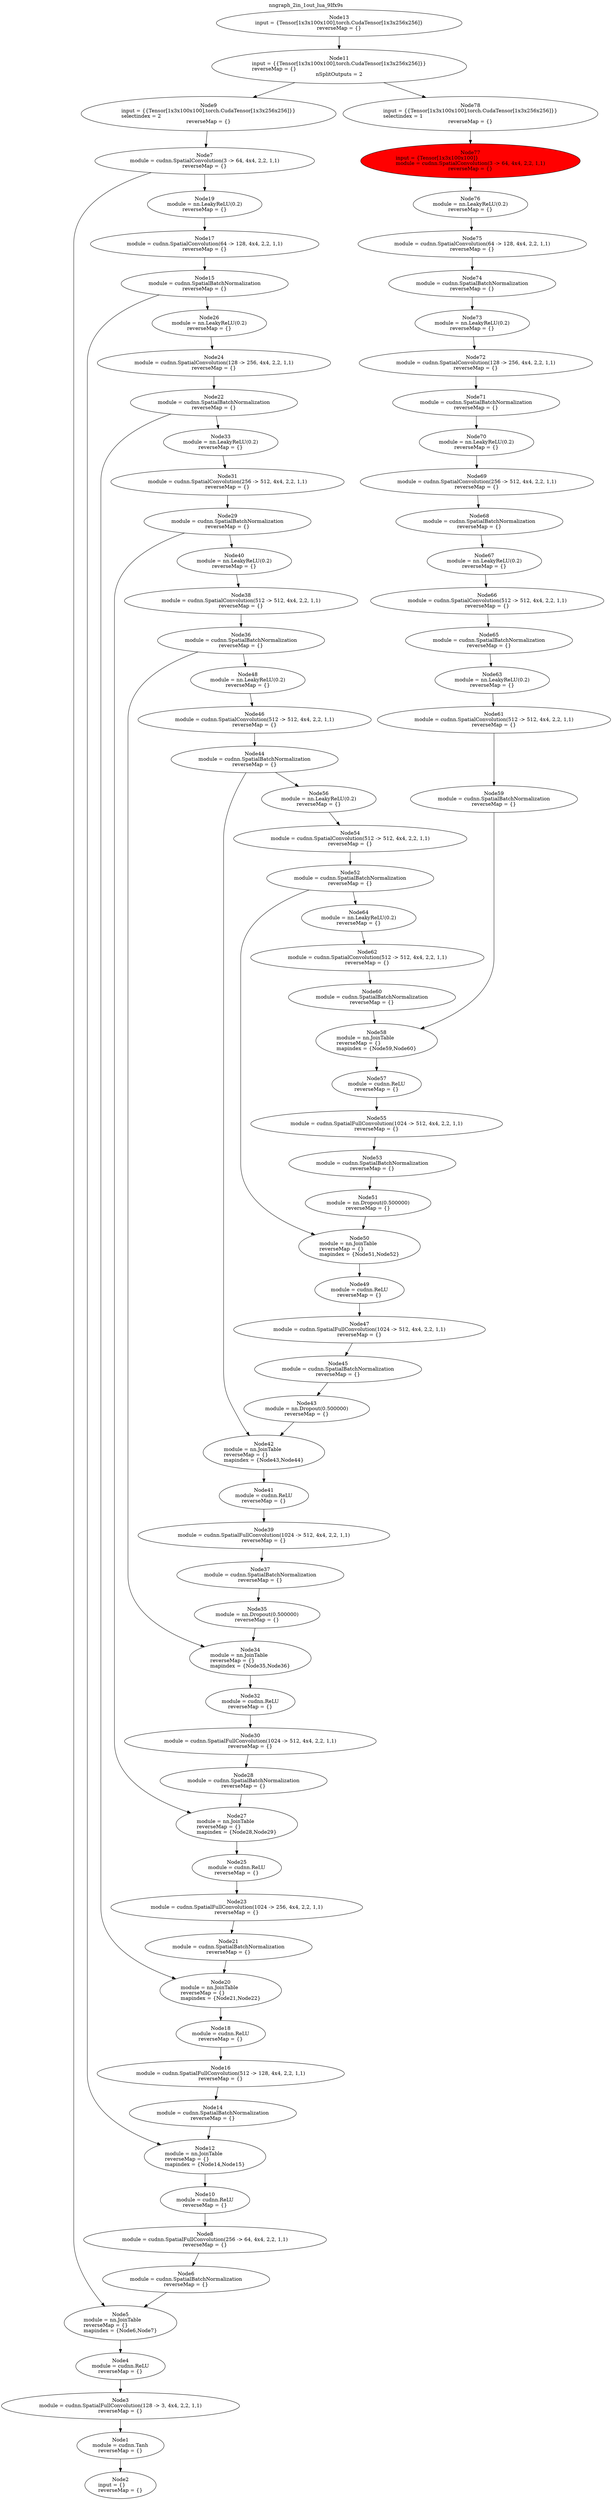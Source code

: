 digraph G {
labelloc="t";
label="nngraph_2in_1out_lua_9Ifx9s";
node [shape = oval]; 
n1[label="Node1\nmodule = cudnn.Tanh\lreverseMap = {}" tooltip="[[C]]:-1_"];
n2[label="Node2\ninput = {}\lreverseMap = {}" tooltip="[[C]]:-1_"];
n3[label="Node3\nmodule = cudnn.SpatialFullConvolution(128 -> 3, 4x4, 2,2, 1,1)\lreverseMap = {}" tooltip="[[C]]:-1_"];
n4[label="Node4\nmodule = cudnn.ReLU\lreverseMap = {}" tooltip="[[C]]:-1_"];
n5[label="Node5\nmodule = nn.JoinTable\lreverseMap = {}\lmapindex = {Node6,Node7}" tooltip="[[C]]:-1_"];
n6[label="Node6\nmodule = cudnn.SpatialBatchNormalization\lreverseMap = {}" tooltip="[[C]]:-1_"];
n7[label="Node7\nmodule = cudnn.SpatialConvolution(3 -> 64, 4x4, 2,2, 1,1)\lreverseMap = {}" tooltip="[[C]]:-1_"];
n8[label="Node8\nmodule = cudnn.SpatialFullConvolution(256 -> 64, 4x4, 2,2, 1,1)\lreverseMap = {}" tooltip="[[C]]:-1_"];
n9[label="Node9\ninput = {{Tensor[1x3x100x100],torch.CudaTensor[1x3x256x256]}}\lselectindex = 2\lreverseMap = {}" tooltip="[[C]]:-1_-2"];
n10[label="Node10\nmodule = cudnn.ReLU\lreverseMap = {}" tooltip="[[C]]:-1_"];
n11[label="Node11\ninput = {{Tensor[1x3x100x100],torch.CudaTensor[1x3x256x256]}}\lreverseMap = {}\lnSplitOutputs = 2" tooltip="[[C]]:-1_ split at [...ddhartha/torch/install/share/lua/5.1/nngraph/gmodule.lua]:96-mnode"];
n12[label="Node12\nmodule = nn.JoinTable\lreverseMap = {}\lmapindex = {Node14,Node15}" tooltip="[[C]]:-1_"];
n13[label="Node13\ninput = {Tensor[1x3x100x100],torch.CudaTensor[1x3x256x256]}\lreverseMap = {}" tooltip="[[C]]:-1_"];
n14[label="Node14\nmodule = cudnn.SpatialBatchNormalization\lreverseMap = {}" tooltip="[[C]]:-1_"];
n15[label="Node15\nmodule = cudnn.SpatialBatchNormalization\lreverseMap = {}" tooltip="[[C]]:-1_"];
n16[label="Node16\nmodule = cudnn.SpatialFullConvolution(512 -> 128, 4x4, 2,2, 1,1)\lreverseMap = {}" tooltip="[[C]]:-1_"];
n17[label="Node17\nmodule = cudnn.SpatialConvolution(64 -> 128, 4x4, 2,2, 1,1)\lreverseMap = {}" tooltip="[[C]]:-1_"];
n18[label="Node18\nmodule = cudnn.ReLU\lreverseMap = {}" tooltip="[[C]]:-1_"];
n19[label="Node19\nmodule = nn.LeakyReLU(0.2)\lreverseMap = {}" tooltip="[[C]]:-1_"];
n20[label="Node20\nmodule = nn.JoinTable\lreverseMap = {}\lmapindex = {Node21,Node22}" tooltip="[[C]]:-1_"];
n21[label="Node21\nmodule = cudnn.SpatialBatchNormalization\lreverseMap = {}" tooltip="[[C]]:-1_"];
n22[label="Node22\nmodule = cudnn.SpatialBatchNormalization\lreverseMap = {}" tooltip="[[C]]:-1_"];
n23[label="Node23\nmodule = cudnn.SpatialFullConvolution(1024 -> 256, 4x4, 2,2, 1,1)\lreverseMap = {}" tooltip="[[C]]:-1_"];
n24[label="Node24\nmodule = cudnn.SpatialConvolution(128 -> 256, 4x4, 2,2, 1,1)\lreverseMap = {}" tooltip="[[C]]:-1_"];
n25[label="Node25\nmodule = cudnn.ReLU\lreverseMap = {}" tooltip="[[C]]:-1_"];
n26[label="Node26\nmodule = nn.LeakyReLU(0.2)\lreverseMap = {}" tooltip="[[C]]:-1_"];
n27[label="Node27\nmodule = nn.JoinTable\lreverseMap = {}\lmapindex = {Node28,Node29}" tooltip="[[C]]:-1_"];
n28[label="Node28\nmodule = cudnn.SpatialBatchNormalization\lreverseMap = {}" tooltip="[[C]]:-1_"];
n29[label="Node29\nmodule = cudnn.SpatialBatchNormalization\lreverseMap = {}" tooltip="[[C]]:-1_"];
n30[label="Node30\nmodule = cudnn.SpatialFullConvolution(1024 -> 512, 4x4, 2,2, 1,1)\lreverseMap = {}" tooltip="[[C]]:-1_"];
n31[label="Node31\nmodule = cudnn.SpatialConvolution(256 -> 512, 4x4, 2,2, 1,1)\lreverseMap = {}" tooltip="[[C]]:-1_"];
n32[label="Node32\nmodule = cudnn.ReLU\lreverseMap = {}" tooltip="[[C]]:-1_"];
n33[label="Node33\nmodule = nn.LeakyReLU(0.2)\lreverseMap = {}" tooltip="[[C]]:-1_"];
n34[label="Node34\nmodule = nn.JoinTable\lreverseMap = {}\lmapindex = {Node35,Node36}" tooltip="[[C]]:-1_"];
n35[label="Node35\nmodule = nn.Dropout(0.500000)\lreverseMap = {}" tooltip="[[C]]:-1_"];
n36[label="Node36\nmodule = cudnn.SpatialBatchNormalization\lreverseMap = {}" tooltip="[[C]]:-1_"];
n37[label="Node37\nmodule = cudnn.SpatialBatchNormalization\lreverseMap = {}" tooltip="[[C]]:-1_"];
n38[label="Node38\nmodule = cudnn.SpatialConvolution(512 -> 512, 4x4, 2,2, 1,1)\lreverseMap = {}" tooltip="[[C]]:-1_"];
n39[label="Node39\nmodule = cudnn.SpatialFullConvolution(1024 -> 512, 4x4, 2,2, 1,1)\lreverseMap = {}" tooltip="[[C]]:-1_"];
n40[label="Node40\nmodule = nn.LeakyReLU(0.2)\lreverseMap = {}" tooltip="[[C]]:-1_"];
n41[label="Node41\nmodule = cudnn.ReLU\lreverseMap = {}" tooltip="[[C]]:-1_"];
n42[label="Node42\nmodule = nn.JoinTable\lreverseMap = {}\lmapindex = {Node43,Node44}" tooltip="[[C]]:-1_"];
n43[label="Node43\nmodule = nn.Dropout(0.500000)\lreverseMap = {}" tooltip="[[C]]:-1_"];
n44[label="Node44\nmodule = cudnn.SpatialBatchNormalization\lreverseMap = {}" tooltip="[[C]]:-1_"];
n45[label="Node45\nmodule = cudnn.SpatialBatchNormalization\lreverseMap = {}" tooltip="[[C]]:-1_"];
n46[label="Node46\nmodule = cudnn.SpatialConvolution(512 -> 512, 4x4, 2,2, 1,1)\lreverseMap = {}" tooltip="[[C]]:-1_"];
n47[label="Node47\nmodule = cudnn.SpatialFullConvolution(1024 -> 512, 4x4, 2,2, 1,1)\lreverseMap = {}" tooltip="[[C]]:-1_"];
n48[label="Node48\nmodule = nn.LeakyReLU(0.2)\lreverseMap = {}" tooltip="[[C]]:-1_"];
n49[label="Node49\nmodule = cudnn.ReLU\lreverseMap = {}" tooltip="[[C]]:-1_"];
n50[label="Node50\nmodule = nn.JoinTable\lreverseMap = {}\lmapindex = {Node51,Node52}" tooltip="[[C]]:-1_"];
n51[label="Node51\nmodule = nn.Dropout(0.500000)\lreverseMap = {}" tooltip="[[C]]:-1_"];
n52[label="Node52\nmodule = cudnn.SpatialBatchNormalization\lreverseMap = {}" tooltip="[[C]]:-1_"];
n53[label="Node53\nmodule = cudnn.SpatialBatchNormalization\lreverseMap = {}" tooltip="[[C]]:-1_"];
n54[label="Node54\nmodule = cudnn.SpatialConvolution(512 -> 512, 4x4, 2,2, 1,1)\lreverseMap = {}" tooltip="[[C]]:-1_"];
n55[label="Node55\nmodule = cudnn.SpatialFullConvolution(1024 -> 512, 4x4, 2,2, 1,1)\lreverseMap = {}" tooltip="[[C]]:-1_"];
n56[label="Node56\nmodule = nn.LeakyReLU(0.2)\lreverseMap = {}" tooltip="[[C]]:-1_"];
n57[label="Node57\nmodule = cudnn.ReLU\lreverseMap = {}" tooltip="[[C]]:-1_"];
n58[label="Node58\nmodule = nn.JoinTable\lreverseMap = {}\lmapindex = {Node59,Node60}" tooltip="[[C]]:-1_"];
n59[label="Node59\nmodule = cudnn.SpatialBatchNormalization\lreverseMap = {}" tooltip="[[C]]:-1_"];
n60[label="Node60\nmodule = cudnn.SpatialBatchNormalization\lreverseMap = {}" tooltip="[[C]]:-1_"];
n61[label="Node61\nmodule = cudnn.SpatialConvolution(512 -> 512, 4x4, 2,2, 1,1)\lreverseMap = {}" tooltip="[[C]]:-1_"];
n62[label="Node62\nmodule = cudnn.SpatialConvolution(512 -> 512, 4x4, 2,2, 1,1)\lreverseMap = {}" tooltip="[[C]]:-1_"];
n63[label="Node63\nmodule = nn.LeakyReLU(0.2)\lreverseMap = {}" tooltip="[[C]]:-1_"];
n64[label="Node64\nmodule = nn.LeakyReLU(0.2)\lreverseMap = {}" tooltip="[[C]]:-1_"];
n65[label="Node65\nmodule = cudnn.SpatialBatchNormalization\lreverseMap = {}" tooltip="[[C]]:-1_"];
n66[label="Node66\nmodule = cudnn.SpatialConvolution(512 -> 512, 4x4, 2,2, 1,1)\lreverseMap = {}" tooltip="[[C]]:-1_"];
n67[label="Node67\nmodule = nn.LeakyReLU(0.2)\lreverseMap = {}" tooltip="[[C]]:-1_"];
n68[label="Node68\nmodule = cudnn.SpatialBatchNormalization\lreverseMap = {}" tooltip="[[C]]:-1_"];
n69[label="Node69\nmodule = cudnn.SpatialConvolution(256 -> 512, 4x4, 2,2, 1,1)\lreverseMap = {}" tooltip="[[C]]:-1_"];
n70[label="Node70\nmodule = nn.LeakyReLU(0.2)\lreverseMap = {}" tooltip="[[C]]:-1_"];
n71[label="Node71\nmodule = cudnn.SpatialBatchNormalization\lreverseMap = {}" tooltip="[[C]]:-1_"];
n72[label="Node72\nmodule = cudnn.SpatialConvolution(128 -> 256, 4x4, 2,2, 1,1)\lreverseMap = {}" tooltip="[[C]]:-1_"];
n73[label="Node73\nmodule = nn.LeakyReLU(0.2)\lreverseMap = {}" tooltip="[[C]]:-1_"];
n74[label="Node74\nmodule = cudnn.SpatialBatchNormalization\lreverseMap = {}" tooltip="[[C]]:-1_"];
n75[label="Node75\nmodule = cudnn.SpatialConvolution(64 -> 128, 4x4, 2,2, 1,1)\lreverseMap = {}" tooltip="[[C]]:-1_"];
n76[label="Node76\nmodule = nn.LeakyReLU(0.2)\lreverseMap = {}" tooltip="[[C]]:-1_"];
n77[label="Node77\ninput = {Tensor[1x3x100x100]}\lmodule = cudnn.SpatialConvolution(3 -> 64, 4x4, 2,2, 1,1)\lreverseMap = {}" tooltip="[[C]]:-1_"];
n78[label="Node78\ninput = {{Tensor[1x3x100x100],torch.CudaTensor[1x3x256x256]}}\lselectindex = 1\lreverseMap = {}" tooltip="[[C]]:-1_-1"];
n1 -> n2;
n3 -> n1;
n4 -> n3;
n5 -> n4;
n6 -> n5;
n7 -> n5;
n8 -> n6;
n9 -> n7;
n10 -> n8;
n11 -> n9;
n12 -> n10;
n13 -> n11;
n14 -> n12;
n15 -> n12;
n16 -> n14;
n17 -> n15;
n18 -> n16;
n19 -> n17;
n20 -> n18;
n7 -> n19;
n21 -> n20;
n22 -> n20;
n23 -> n21;
n24 -> n22;
n25 -> n23;
n26 -> n24;
n27 -> n25;
n15 -> n26;
n28 -> n27;
n29 -> n27;
n30 -> n28;
n31 -> n29;
n32 -> n30;
n33 -> n31;
n34 -> n32;
n22 -> n33;
n35 -> n34;
n36 -> n34;
n37 -> n35;
n38 -> n36;
n39 -> n37;
n40 -> n38;
n41 -> n39;
n29 -> n40;
n42 -> n41;
n43 -> n42;
n44 -> n42;
n45 -> n43;
n46 -> n44;
n47 -> n45;
n48 -> n46;
n49 -> n47;
n36 -> n48;
n50 -> n49;
n51 -> n50;
n52 -> n50;
n53 -> n51;
n54 -> n52;
n55 -> n53;
n56 -> n54;
n57 -> n55;
n44 -> n56;
n58 -> n57;
n59 -> n58;
n60 -> n58;
n61 -> n59;
n62 -> n60;
n63 -> n61;
n64 -> n62;
n65 -> n63;
n52 -> n64;
n66 -> n65;
n67 -> n66;
n68 -> n67;
n69 -> n68;
n70 -> n69;
n71 -> n70;
n72 -> n71;
n73 -> n72;
n74 -> n73;
n75 -> n74;
n76 -> n75;
n77 -> n76;
n78 -> n77;
n11 -> n78;
n77[style=filled, fillcolor=red];
}
